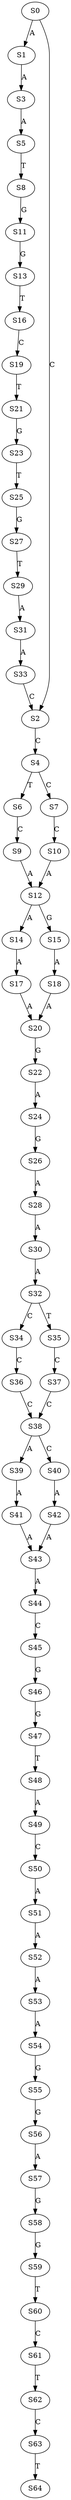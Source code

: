 strict digraph  {
	S0 -> S1 [ label = A ];
	S0 -> S2 [ label = C ];
	S1 -> S3 [ label = A ];
	S2 -> S4 [ label = C ];
	S3 -> S5 [ label = A ];
	S4 -> S6 [ label = T ];
	S4 -> S7 [ label = C ];
	S5 -> S8 [ label = T ];
	S6 -> S9 [ label = C ];
	S7 -> S10 [ label = C ];
	S8 -> S11 [ label = G ];
	S9 -> S12 [ label = A ];
	S10 -> S12 [ label = A ];
	S11 -> S13 [ label = G ];
	S12 -> S14 [ label = A ];
	S12 -> S15 [ label = G ];
	S13 -> S16 [ label = T ];
	S14 -> S17 [ label = A ];
	S15 -> S18 [ label = A ];
	S16 -> S19 [ label = C ];
	S17 -> S20 [ label = A ];
	S18 -> S20 [ label = A ];
	S19 -> S21 [ label = T ];
	S20 -> S22 [ label = G ];
	S21 -> S23 [ label = G ];
	S22 -> S24 [ label = A ];
	S23 -> S25 [ label = T ];
	S24 -> S26 [ label = G ];
	S25 -> S27 [ label = G ];
	S26 -> S28 [ label = A ];
	S27 -> S29 [ label = T ];
	S28 -> S30 [ label = A ];
	S29 -> S31 [ label = A ];
	S30 -> S32 [ label = A ];
	S31 -> S33 [ label = A ];
	S32 -> S34 [ label = C ];
	S32 -> S35 [ label = T ];
	S33 -> S2 [ label = C ];
	S34 -> S36 [ label = C ];
	S35 -> S37 [ label = C ];
	S36 -> S38 [ label = C ];
	S37 -> S38 [ label = C ];
	S38 -> S39 [ label = A ];
	S38 -> S40 [ label = C ];
	S39 -> S41 [ label = A ];
	S40 -> S42 [ label = A ];
	S41 -> S43 [ label = A ];
	S42 -> S43 [ label = A ];
	S43 -> S44 [ label = A ];
	S44 -> S45 [ label = C ];
	S45 -> S46 [ label = G ];
	S46 -> S47 [ label = G ];
	S47 -> S48 [ label = T ];
	S48 -> S49 [ label = A ];
	S49 -> S50 [ label = C ];
	S50 -> S51 [ label = A ];
	S51 -> S52 [ label = A ];
	S52 -> S53 [ label = A ];
	S53 -> S54 [ label = A ];
	S54 -> S55 [ label = G ];
	S55 -> S56 [ label = G ];
	S56 -> S57 [ label = A ];
	S57 -> S58 [ label = G ];
	S58 -> S59 [ label = G ];
	S59 -> S60 [ label = T ];
	S60 -> S61 [ label = C ];
	S61 -> S62 [ label = T ];
	S62 -> S63 [ label = C ];
	S63 -> S64 [ label = T ];
}
